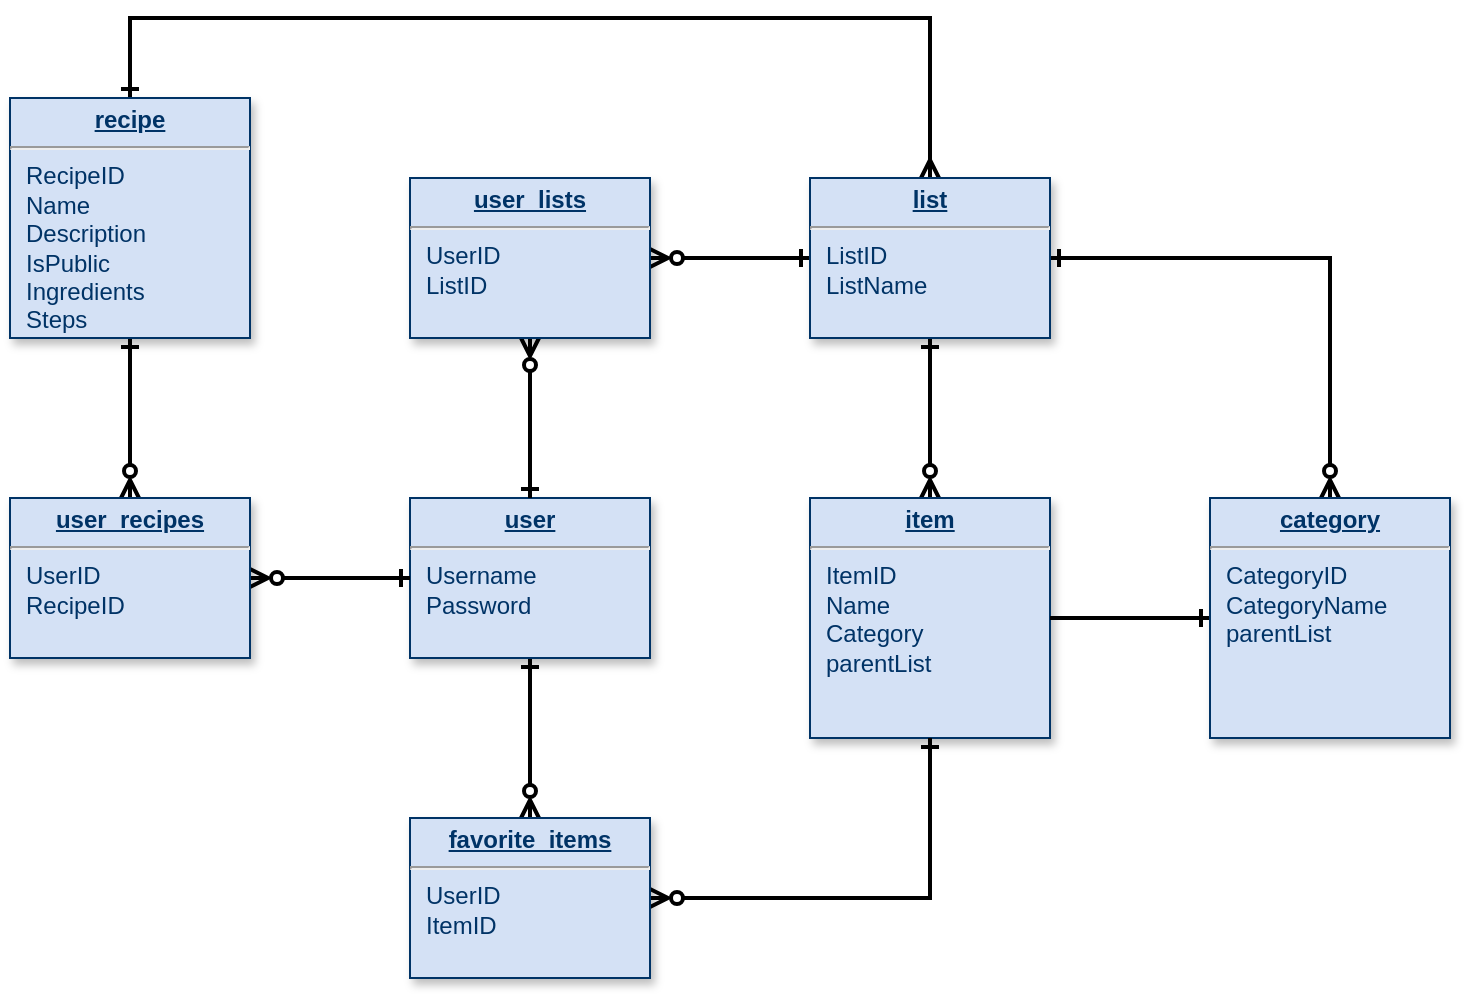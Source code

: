 <mxfile version="21.2.1" type="device">
  <diagram name="Page-1" id="efa7a0a1-bf9b-a30e-e6df-94a7791c09e9">
    <mxGraphModel dx="1221" dy="823" grid="1" gridSize="10" guides="1" tooltips="1" connect="1" arrows="1" fold="1" page="1" pageScale="1" pageWidth="826" pageHeight="1169" background="none" math="0" shadow="0">
      <root>
        <mxCell id="0" />
        <mxCell id="1" parent="0" />
        <mxCell id="v2vBvzHplFDwbsMCxvzP-26" style="edgeStyle=orthogonalEdgeStyle;rounded=0;orthogonalLoop=1;jettySize=auto;html=1;endArrow=ERzeroToMany;endFill=0;startArrow=ERone;startFill=0;strokeWidth=2;" edge="1" parent="1" source="22" target="v2vBvzHplFDwbsMCxvzP-25">
          <mxGeometry relative="1" as="geometry" />
        </mxCell>
        <mxCell id="22" value="&lt;p style=&quot;margin: 0px; margin-top: 4px; text-align: center; text-decoration: underline;&quot;&gt;&lt;strong&gt;user&lt;/strong&gt;&lt;/p&gt;&lt;hr&gt;&lt;p style=&quot;margin: 0px; margin-left: 8px;&quot;&gt;&lt;span style=&quot;background-color: initial;&quot;&gt;Username&lt;/span&gt;&lt;br&gt;&lt;/p&gt;&lt;p style=&quot;margin: 0px; margin-left: 8px;&quot;&gt;Password&lt;/p&gt;" style="verticalAlign=top;align=left;overflow=fill;fontSize=12;fontFamily=Helvetica;html=1;strokeColor=#003366;shadow=1;fillColor=#D4E1F5;fontColor=#003366" parent="1" vertex="1">
          <mxGeometry x="280" y="360" width="120" height="80" as="geometry" />
        </mxCell>
        <mxCell id="tv_KyLPhHVCz-9j4eCm1-123" style="edgeStyle=orthogonalEdgeStyle;rounded=0;orthogonalLoop=1;jettySize=auto;html=1;fontFamily=Helvetica;fontSize=12;fontColor=#003366;startArrow=ERzeroToMany;startFill=0;endArrow=ERone;endFill=0;strokeWidth=2;" parent="1" source="tv_KyLPhHVCz-9j4eCm1-116" target="tv_KyLPhHVCz-9j4eCm1-120" edge="1">
          <mxGeometry relative="1" as="geometry" />
        </mxCell>
        <mxCell id="tv_KyLPhHVCz-9j4eCm1-116" value="&lt;p style=&quot;margin: 0px; margin-top: 4px; text-align: center; text-decoration: underline;&quot;&gt;&lt;strong&gt;item&lt;/strong&gt;&lt;/p&gt;&lt;hr&gt;&lt;p style=&quot;margin: 0px; margin-left: 8px;&quot;&gt;ItemID&lt;/p&gt;&lt;p style=&quot;margin: 0px; margin-left: 8px;&quot;&gt;Name&lt;/p&gt;&lt;p style=&quot;margin: 0px; margin-left: 8px;&quot;&gt;Category&lt;/p&gt;&lt;p style=&quot;margin: 0px; margin-left: 8px;&quot;&gt;parentList&lt;/p&gt;" style="verticalAlign=top;align=left;overflow=fill;fontSize=12;fontFamily=Helvetica;html=1;strokeColor=#003366;shadow=1;fillColor=#D4E1F5;fontColor=#003366" parent="1" vertex="1">
          <mxGeometry x="480" y="360" width="120" height="120" as="geometry" />
        </mxCell>
        <mxCell id="tv_KyLPhHVCz-9j4eCm1-126" style="edgeStyle=orthogonalEdgeStyle;rounded=0;orthogonalLoop=1;jettySize=auto;html=1;fontFamily=Helvetica;fontSize=12;fontColor=#003366;startArrow=ERone;startFill=0;endArrow=none;endFill=0;strokeWidth=2;" parent="1" source="tv_KyLPhHVCz-9j4eCm1-118" target="tv_KyLPhHVCz-9j4eCm1-116" edge="1">
          <mxGeometry relative="1" as="geometry" />
        </mxCell>
        <mxCell id="3WNWjyms2vzQMCjH9UJO-22" style="edgeStyle=orthogonalEdgeStyle;rounded=0;orthogonalLoop=1;jettySize=auto;html=1;entryX=1;entryY=0.5;entryDx=0;entryDy=0;exitX=0.5;exitY=0;exitDx=0;exitDy=0;startArrow=ERzeroToMany;startFill=0;endArrow=ERone;endFill=0;strokeWidth=2;" parent="1" source="tv_KyLPhHVCz-9j4eCm1-118" target="tv_KyLPhHVCz-9j4eCm1-120" edge="1">
          <mxGeometry relative="1" as="geometry" />
        </mxCell>
        <mxCell id="tv_KyLPhHVCz-9j4eCm1-118" value="&lt;p style=&quot;margin: 0px; margin-top: 4px; text-align: center; text-decoration: underline;&quot;&gt;&lt;b&gt;category&lt;/b&gt;&lt;/p&gt;&lt;hr&gt;&lt;p style=&quot;margin: 0px; margin-left: 8px;&quot;&gt;CategoryID&lt;/p&gt;&lt;p style=&quot;margin: 0px; margin-left: 8px;&quot;&gt;CategoryName&lt;/p&gt;&lt;p style=&quot;margin: 0px; margin-left: 8px;&quot;&gt;parentList&lt;/p&gt;" style="verticalAlign=top;align=left;overflow=fill;fontSize=12;fontFamily=Helvetica;html=1;strokeColor=#003366;shadow=1;fillColor=#D4E1F5;fontColor=#003366" parent="1" vertex="1">
          <mxGeometry x="680" y="360" width="120" height="120" as="geometry" />
        </mxCell>
        <mxCell id="v2vBvzHplFDwbsMCxvzP-23" style="edgeStyle=orthogonalEdgeStyle;rounded=0;orthogonalLoop=1;jettySize=auto;html=1;exitX=0;exitY=0.5;exitDx=0;exitDy=0;endArrow=ERzeroToMany;endFill=0;startArrow=ERone;startFill=0;strokeWidth=2;" edge="1" parent="1" source="tv_KyLPhHVCz-9j4eCm1-120" target="v2vBvzHplFDwbsMCxvzP-22">
          <mxGeometry relative="1" as="geometry" />
        </mxCell>
        <mxCell id="v2vBvzHplFDwbsMCxvzP-31" style="edgeStyle=orthogonalEdgeStyle;rounded=0;orthogonalLoop=1;jettySize=auto;html=1;strokeWidth=2;startArrow=ERmany;startFill=0;endArrow=ERone;endFill=0;" edge="1" parent="1" source="tv_KyLPhHVCz-9j4eCm1-120" target="tv_KyLPhHVCz-9j4eCm1-121">
          <mxGeometry relative="1" as="geometry">
            <Array as="points">
              <mxPoint x="540" y="120" />
              <mxPoint x="140" y="120" />
            </Array>
          </mxGeometry>
        </mxCell>
        <mxCell id="tv_KyLPhHVCz-9j4eCm1-120" value="&lt;p style=&quot;margin: 0px; margin-top: 4px; text-align: center; text-decoration: underline;&quot;&gt;&lt;b&gt;list&lt;/b&gt;&lt;/p&gt;&lt;hr&gt;&lt;p style=&quot;margin: 0px; margin-left: 8px;&quot;&gt;ListID&lt;/p&gt;&lt;p style=&quot;margin: 0px; margin-left: 8px;&quot;&gt;ListName&lt;/p&gt;" style="verticalAlign=top;align=left;overflow=fill;fontSize=12;fontFamily=Helvetica;html=1;strokeColor=#003366;shadow=1;fillColor=#D4E1F5;fontColor=#003366" parent="1" vertex="1">
          <mxGeometry x="480" y="200" width="120" height="80" as="geometry" />
        </mxCell>
        <mxCell id="v2vBvzHplFDwbsMCxvzP-29" style="edgeStyle=orthogonalEdgeStyle;rounded=0;orthogonalLoop=1;jettySize=auto;html=1;strokeWidth=2;endArrow=ERzeroToMany;endFill=0;startArrow=ERone;startFill=0;" edge="1" parent="1" source="tv_KyLPhHVCz-9j4eCm1-121" target="v2vBvzHplFDwbsMCxvzP-28">
          <mxGeometry relative="1" as="geometry" />
        </mxCell>
        <mxCell id="tv_KyLPhHVCz-9j4eCm1-121" value="&lt;p style=&quot;margin: 0px; margin-top: 4px; text-align: center; text-decoration: underline;&quot;&gt;&lt;strong&gt;recipe&lt;/strong&gt;&lt;/p&gt;&lt;hr&gt;&lt;p style=&quot;margin: 0px; margin-left: 8px;&quot;&gt;RecipeID&lt;/p&gt;&lt;p style=&quot;margin: 0px; margin-left: 8px;&quot;&gt;Name&lt;/p&gt;&lt;p style=&quot;margin: 0px; margin-left: 8px;&quot;&gt;Description&lt;/p&gt;&lt;p style=&quot;margin: 0px; margin-left: 8px;&quot;&gt;IsPublic&lt;/p&gt;&lt;p style=&quot;margin: 0px; margin-left: 8px;&quot;&gt;&lt;span style=&quot;background-color: initial;&quot;&gt;Ingredients&lt;/span&gt;&lt;br&gt;&lt;/p&gt;&lt;p style=&quot;margin: 0px; margin-left: 8px;&quot;&gt;Steps&lt;/p&gt;" style="verticalAlign=top;align=left;overflow=fill;fontSize=12;fontFamily=Helvetica;html=1;strokeColor=#003366;shadow=1;fillColor=#D4E1F5;fontColor=#003366" parent="1" vertex="1">
          <mxGeometry x="80" y="160" width="120" height="120" as="geometry" />
        </mxCell>
        <mxCell id="v2vBvzHplFDwbsMCxvzP-24" style="edgeStyle=orthogonalEdgeStyle;rounded=0;orthogonalLoop=1;jettySize=auto;html=1;strokeWidth=2;endArrow=ERone;endFill=0;startArrow=ERzeroToMany;startFill=0;" edge="1" parent="1" source="v2vBvzHplFDwbsMCxvzP-22" target="22">
          <mxGeometry relative="1" as="geometry" />
        </mxCell>
        <mxCell id="v2vBvzHplFDwbsMCxvzP-22" value="&lt;p style=&quot;margin: 0px; margin-top: 4px; text-align: center; text-decoration: underline;&quot;&gt;&lt;strong&gt;user_lists&lt;/strong&gt;&lt;/p&gt;&lt;hr&gt;&lt;p style=&quot;margin: 0px; margin-left: 8px;&quot;&gt;UserID&lt;/p&gt;&lt;p style=&quot;margin: 0px; margin-left: 8px;&quot;&gt;ListID&lt;/p&gt;" style="verticalAlign=top;align=left;overflow=fill;fontSize=12;fontFamily=Helvetica;html=1;strokeColor=#003366;shadow=1;fillColor=#D4E1F5;fontColor=#003366" vertex="1" parent="1">
          <mxGeometry x="280" y="200" width="120" height="80" as="geometry" />
        </mxCell>
        <mxCell id="v2vBvzHplFDwbsMCxvzP-27" style="edgeStyle=orthogonalEdgeStyle;rounded=0;orthogonalLoop=1;jettySize=auto;html=1;strokeWidth=2;endArrow=ERone;endFill=0;startArrow=ERzeroToMany;startFill=0;" edge="1" parent="1" source="v2vBvzHplFDwbsMCxvzP-25" target="tv_KyLPhHVCz-9j4eCm1-116">
          <mxGeometry relative="1" as="geometry" />
        </mxCell>
        <mxCell id="v2vBvzHplFDwbsMCxvzP-25" value="&lt;p style=&quot;margin: 0px; margin-top: 4px; text-align: center; text-decoration: underline;&quot;&gt;&lt;b&gt;favorite_items&lt;/b&gt;&lt;/p&gt;&lt;hr&gt;&lt;p style=&quot;margin: 0px; margin-left: 8px;&quot;&gt;UserID&lt;/p&gt;&lt;p style=&quot;margin: 0px; margin-left: 8px;&quot;&gt;ItemID&lt;/p&gt;" style="verticalAlign=top;align=left;overflow=fill;fontSize=12;fontFamily=Helvetica;html=1;strokeColor=#003366;shadow=1;fillColor=#D4E1F5;fontColor=#003366" vertex="1" parent="1">
          <mxGeometry x="280" y="520" width="120" height="80" as="geometry" />
        </mxCell>
        <mxCell id="v2vBvzHplFDwbsMCxvzP-30" style="edgeStyle=orthogonalEdgeStyle;rounded=0;orthogonalLoop=1;jettySize=auto;html=1;endArrow=ERone;endFill=0;strokeWidth=2;startArrow=ERzeroToMany;startFill=0;" edge="1" parent="1" source="v2vBvzHplFDwbsMCxvzP-28" target="22">
          <mxGeometry relative="1" as="geometry" />
        </mxCell>
        <mxCell id="v2vBvzHplFDwbsMCxvzP-28" value="&lt;p style=&quot;margin: 0px; margin-top: 4px; text-align: center; text-decoration: underline;&quot;&gt;&lt;strong&gt;user_recipes&lt;/strong&gt;&lt;/p&gt;&lt;hr&gt;&lt;p style=&quot;margin: 0px; margin-left: 8px;&quot;&gt;UserID&lt;/p&gt;&lt;p style=&quot;margin: 0px; margin-left: 8px;&quot;&gt;RecipeID&lt;/p&gt;" style="verticalAlign=top;align=left;overflow=fill;fontSize=12;fontFamily=Helvetica;html=1;strokeColor=#003366;shadow=1;fillColor=#D4E1F5;fontColor=#003366" vertex="1" parent="1">
          <mxGeometry x="80" y="360" width="120" height="80" as="geometry" />
        </mxCell>
      </root>
    </mxGraphModel>
  </diagram>
</mxfile>
